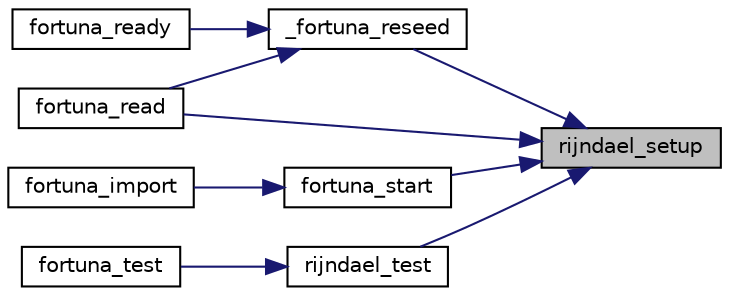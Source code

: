 digraph "rijndael_setup"
{
 // LATEX_PDF_SIZE
  edge [fontname="Helvetica",fontsize="10",labelfontname="Helvetica",labelfontsize="10"];
  node [fontname="Helvetica",fontsize="10",shape=record];
  rankdir="RL";
  Node15 [label="rijndael_setup",height=0.2,width=0.4,color="black", fillcolor="grey75", style="filled", fontcolor="black",tooltip="Initialize the AES (Rijndael) block cipher."];
  Node15 -> Node16 [dir="back",color="midnightblue",fontsize="10",style="solid"];
  Node16 [label="_fortuna_reseed",height=0.2,width=0.4,color="black", fillcolor="white", style="filled",URL="$fortuna_8c.html#aad833baa2e75f93d847e5a7ac30ea4d2",tooltip=" "];
  Node16 -> Node17 [dir="back",color="midnightblue",fontsize="10",style="solid"];
  Node17 [label="fortuna_ready",height=0.2,width=0.4,color="black", fillcolor="white", style="filled",URL="$fortuna_8c.html#a635d034d99b51a38b4a71fae3880b48f",tooltip="Make the PRNG ready to read from."];
  Node16 -> Node18 [dir="back",color="midnightblue",fontsize="10",style="solid"];
  Node18 [label="fortuna_read",height=0.2,width=0.4,color="black", fillcolor="white", style="filled",URL="$fortuna_8c.html#a19149fcfc926ab81d4acebfcf39b78f7",tooltip="Read from the PRNG."];
  Node15 -> Node18 [dir="back",color="midnightblue",fontsize="10",style="solid"];
  Node15 -> Node19 [dir="back",color="midnightblue",fontsize="10",style="solid"];
  Node19 [label="fortuna_start",height=0.2,width=0.4,color="black", fillcolor="white", style="filled",URL="$fortuna_8c.html#a54822f5e172e6f2a025448f6e9430e22",tooltip="Start the PRNG."];
  Node19 -> Node20 [dir="back",color="midnightblue",fontsize="10",style="solid"];
  Node20 [label="fortuna_import",height=0.2,width=0.4,color="black", fillcolor="white", style="filled",URL="$fortuna_8c.html#ad9f529aaecf6646cac5e5eaa2d1f418d",tooltip="Import a PRNG state."];
  Node15 -> Node21 [dir="back",color="midnightblue",fontsize="10",style="solid"];
  Node21 [label="rijndael_test",height=0.2,width=0.4,color="black", fillcolor="white", style="filled",URL="$aes_8c.html#a787877f61031ca3855283ee7755f1b46",tooltip="Performs a self-test of the AES block cipher."];
  Node21 -> Node22 [dir="back",color="midnightblue",fontsize="10",style="solid"];
  Node22 [label="fortuna_test",height=0.2,width=0.4,color="black", fillcolor="white", style="filled",URL="$fortuna_8c.html#a02a8621eda36a40059ce155007b6f6c3",tooltip="PRNG self-test."];
}
